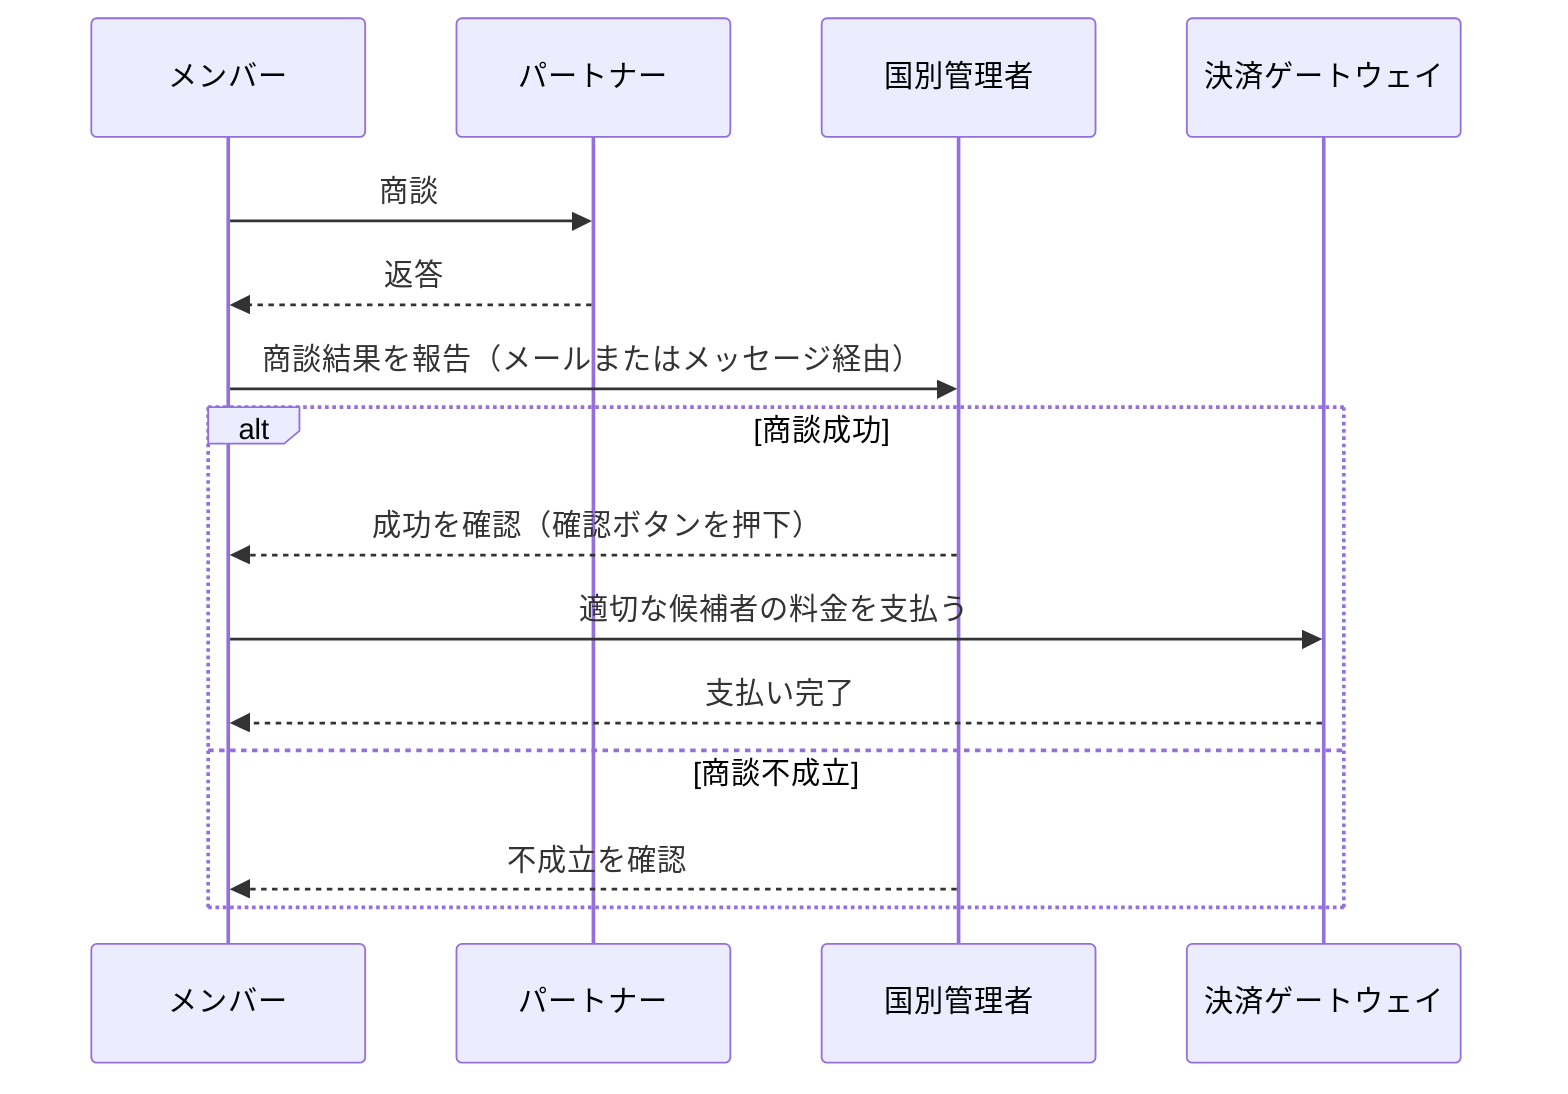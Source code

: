 sequenceDiagram
    participant M as メンバー
    participant P as パートナー
    participant CA as 国別管理者
    participant Pay as 決済ゲートウェイ

    M->>P: 商談
    P-->>M: 返答

    M->>CA: 商談結果を報告（メールまたはメッセージ経由）

    alt 商談成功
        CA-->>M: 成功を確認（確認ボタンを押下）
        M->>Pay: 適切な候補者の料金を支払う
        Pay-->>M: 支払い完了
    else 商談不成立
        CA-->>M: 不成立を確認
    end